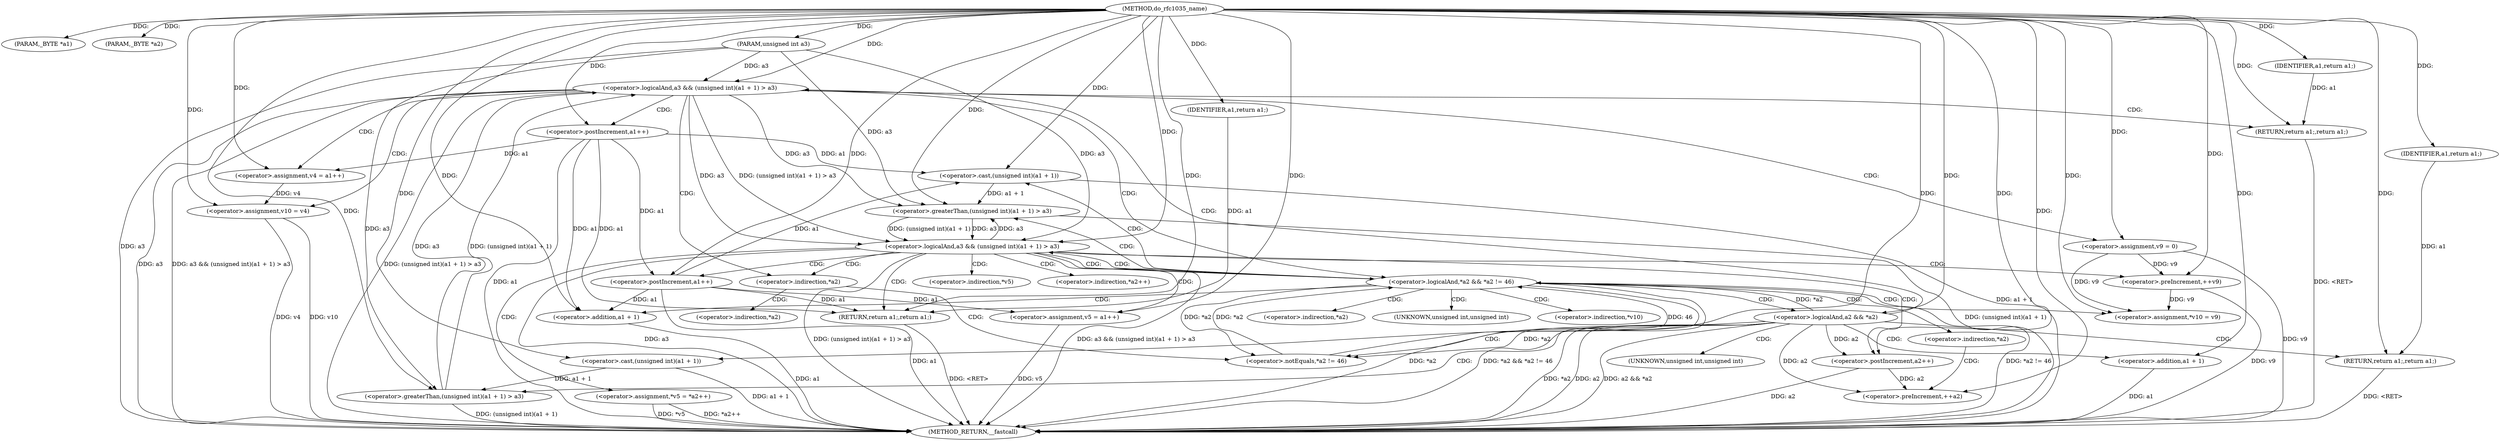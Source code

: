 digraph do_rfc1035_name {  
"1000105" [label = "(METHOD,do_rfc1035_name)" ]
"1000186" [label = "(METHOD_RETURN,__fastcall)" ]
"1000106" [label = "(PARAM,_BYTE *a1)" ]
"1000107" [label = "(PARAM,_BYTE *a2)" ]
"1000108" [label = "(PARAM,unsigned int a3)" ]
"1000115" [label = "(<operator>.logicalAnd,a2 && *a2)" ]
"1000121" [label = "(<operator>.logicalAnd,a3 && (unsigned int)(a1 + 1) > a3)" ]
"1000123" [label = "(<operator>.greaterThan,(unsigned int)(a1 + 1) > a3)" ]
"1000124" [label = "(<operator>.cast,(unsigned int)(a1 + 1))" ]
"1000126" [label = "(<operator>.addition,a1 + 1)" ]
"1000130" [label = "(RETURN,return a1;,return a1;)" ]
"1000131" [label = "(IDENTIFIER,a1,return a1;)" ]
"1000132" [label = "(<operator>.assignment,v4 = a1++)" ]
"1000134" [label = "(<operator>.postIncrement,a1++)" ]
"1000136" [label = "(<operator>.assignment,v10 = v4)" ]
"1000139" [label = "(<operator>.assignment,v9 = 0)" ]
"1000143" [label = "(<operator>.logicalAnd,*a2 && *a2 != 46)" ]
"1000146" [label = "(<operator>.notEquals,*a2 != 46)" ]
"1000152" [label = "(<operator>.logicalAnd,a3 && (unsigned int)(a1 + 1) > a3)" ]
"1000154" [label = "(<operator>.greaterThan,(unsigned int)(a1 + 1) > a3)" ]
"1000155" [label = "(<operator>.cast,(unsigned int)(a1 + 1))" ]
"1000157" [label = "(<operator>.addition,a1 + 1)" ]
"1000161" [label = "(RETURN,return a1;,return a1;)" ]
"1000162" [label = "(IDENTIFIER,a1,return a1;)" ]
"1000163" [label = "(<operator>.assignment,v5 = a1++)" ]
"1000165" [label = "(<operator>.postIncrement,a1++)" ]
"1000167" [label = "(<operator>.assignment,*v5 = *a2++)" ]
"1000171" [label = "(<operator>.postIncrement,a2++)" ]
"1000173" [label = "(<operator>.preIncrement,++v9)" ]
"1000175" [label = "(<operator>.assignment,*v10 = v9)" ]
"1000182" [label = "(<operator>.preIncrement,++a2)" ]
"1000184" [label = "(RETURN,return a1;,return a1;)" ]
"1000185" [label = "(IDENTIFIER,a1,return a1;)" ]
"1000117" [label = "(<operator>.indirection,*a2)" ]
"1000125" [label = "(UNKNOWN,unsigned int,unsigned int)" ]
"1000144" [label = "(<operator>.indirection,*a2)" ]
"1000147" [label = "(<operator>.indirection,*a2)" ]
"1000156" [label = "(UNKNOWN,unsigned int,unsigned int)" ]
"1000168" [label = "(<operator>.indirection,*v5)" ]
"1000170" [label = "(<operator>.indirection,*a2++)" ]
"1000176" [label = "(<operator>.indirection,*v10)" ]
"1000180" [label = "(<operator>.indirection,*a2)" ]
  "1000184" -> "1000186"  [ label = "DDG: <RET>"] 
  "1000130" -> "1000186"  [ label = "DDG: <RET>"] 
  "1000161" -> "1000186"  [ label = "DDG: <RET>"] 
  "1000165" -> "1000186"  [ label = "DDG: a1"] 
  "1000121" -> "1000186"  [ label = "DDG: a3"] 
  "1000155" -> "1000186"  [ label = "DDG: a1 + 1"] 
  "1000152" -> "1000186"  [ label = "DDG: a3"] 
  "1000154" -> "1000186"  [ label = "DDG: (unsigned int)(a1 + 1)"] 
  "1000136" -> "1000186"  [ label = "DDG: v4"] 
  "1000167" -> "1000186"  [ label = "DDG: *a2++"] 
  "1000139" -> "1000186"  [ label = "DDG: v9"] 
  "1000171" -> "1000186"  [ label = "DDG: a2"] 
  "1000163" -> "1000186"  [ label = "DDG: v5"] 
  "1000143" -> "1000186"  [ label = "DDG: *a2"] 
  "1000143" -> "1000186"  [ label = "DDG: *a2 && *a2 != 46"] 
  "1000115" -> "1000186"  [ label = "DDG: *a2"] 
  "1000126" -> "1000186"  [ label = "DDG: a1"] 
  "1000173" -> "1000186"  [ label = "DDG: v9"] 
  "1000123" -> "1000186"  [ label = "DDG: (unsigned int)(a1 + 1)"] 
  "1000152" -> "1000186"  [ label = "DDG: a3 && (unsigned int)(a1 + 1) > a3"] 
  "1000121" -> "1000186"  [ label = "DDG: a3 && (unsigned int)(a1 + 1) > a3"] 
  "1000136" -> "1000186"  [ label = "DDG: v10"] 
  "1000157" -> "1000186"  [ label = "DDG: a1"] 
  "1000115" -> "1000186"  [ label = "DDG: a2"] 
  "1000115" -> "1000186"  [ label = "DDG: a2 && *a2"] 
  "1000134" -> "1000186"  [ label = "DDG: a1"] 
  "1000124" -> "1000186"  [ label = "DDG: a1 + 1"] 
  "1000152" -> "1000186"  [ label = "DDG: (unsigned int)(a1 + 1) > a3"] 
  "1000143" -> "1000186"  [ label = "DDG: *a2 != 46"] 
  "1000121" -> "1000186"  [ label = "DDG: (unsigned int)(a1 + 1) > a3"] 
  "1000167" -> "1000186"  [ label = "DDG: *v5"] 
  "1000108" -> "1000186"  [ label = "DDG: a3"] 
  "1000105" -> "1000106"  [ label = "DDG: "] 
  "1000105" -> "1000107"  [ label = "DDG: "] 
  "1000105" -> "1000108"  [ label = "DDG: "] 
  "1000105" -> "1000115"  [ label = "DDG: "] 
  "1000123" -> "1000121"  [ label = "DDG: a3"] 
  "1000108" -> "1000121"  [ label = "DDG: a3"] 
  "1000105" -> "1000121"  [ label = "DDG: "] 
  "1000123" -> "1000121"  [ label = "DDG: (unsigned int)(a1 + 1)"] 
  "1000124" -> "1000123"  [ label = "DDG: a1 + 1"] 
  "1000105" -> "1000124"  [ label = "DDG: "] 
  "1000105" -> "1000126"  [ label = "DDG: "] 
  "1000108" -> "1000123"  [ label = "DDG: a3"] 
  "1000105" -> "1000123"  [ label = "DDG: "] 
  "1000131" -> "1000130"  [ label = "DDG: a1"] 
  "1000105" -> "1000130"  [ label = "DDG: "] 
  "1000105" -> "1000131"  [ label = "DDG: "] 
  "1000105" -> "1000132"  [ label = "DDG: "] 
  "1000134" -> "1000132"  [ label = "DDG: a1"] 
  "1000105" -> "1000134"  [ label = "DDG: "] 
  "1000132" -> "1000136"  [ label = "DDG: v4"] 
  "1000105" -> "1000136"  [ label = "DDG: "] 
  "1000105" -> "1000139"  [ label = "DDG: "] 
  "1000115" -> "1000143"  [ label = "DDG: *a2"] 
  "1000146" -> "1000143"  [ label = "DDG: *a2"] 
  "1000146" -> "1000143"  [ label = "DDG: 46"] 
  "1000143" -> "1000146"  [ label = "DDG: *a2"] 
  "1000115" -> "1000146"  [ label = "DDG: *a2"] 
  "1000105" -> "1000146"  [ label = "DDG: "] 
  "1000121" -> "1000152"  [ label = "DDG: a3"] 
  "1000154" -> "1000152"  [ label = "DDG: a3"] 
  "1000108" -> "1000152"  [ label = "DDG: a3"] 
  "1000105" -> "1000152"  [ label = "DDG: "] 
  "1000121" -> "1000152"  [ label = "DDG: (unsigned int)(a1 + 1) > a3"] 
  "1000154" -> "1000152"  [ label = "DDG: (unsigned int)(a1 + 1)"] 
  "1000155" -> "1000154"  [ label = "DDG: a1 + 1"] 
  "1000165" -> "1000155"  [ label = "DDG: a1"] 
  "1000134" -> "1000155"  [ label = "DDG: a1"] 
  "1000105" -> "1000155"  [ label = "DDG: "] 
  "1000165" -> "1000157"  [ label = "DDG: a1"] 
  "1000134" -> "1000157"  [ label = "DDG: a1"] 
  "1000105" -> "1000157"  [ label = "DDG: "] 
  "1000121" -> "1000154"  [ label = "DDG: a3"] 
  "1000152" -> "1000154"  [ label = "DDG: a3"] 
  "1000108" -> "1000154"  [ label = "DDG: a3"] 
  "1000105" -> "1000154"  [ label = "DDG: "] 
  "1000162" -> "1000161"  [ label = "DDG: a1"] 
  "1000165" -> "1000161"  [ label = "DDG: a1"] 
  "1000134" -> "1000161"  [ label = "DDG: a1"] 
  "1000105" -> "1000161"  [ label = "DDG: "] 
  "1000105" -> "1000162"  [ label = "DDG: "] 
  "1000105" -> "1000163"  [ label = "DDG: "] 
  "1000165" -> "1000163"  [ label = "DDG: a1"] 
  "1000134" -> "1000165"  [ label = "DDG: a1"] 
  "1000105" -> "1000165"  [ label = "DDG: "] 
  "1000115" -> "1000171"  [ label = "DDG: a2"] 
  "1000105" -> "1000171"  [ label = "DDG: "] 
  "1000139" -> "1000173"  [ label = "DDG: v9"] 
  "1000105" -> "1000173"  [ label = "DDG: "] 
  "1000173" -> "1000175"  [ label = "DDG: v9"] 
  "1000139" -> "1000175"  [ label = "DDG: v9"] 
  "1000105" -> "1000175"  [ label = "DDG: "] 
  "1000115" -> "1000182"  [ label = "DDG: a2"] 
  "1000171" -> "1000182"  [ label = "DDG: a2"] 
  "1000105" -> "1000182"  [ label = "DDG: "] 
  "1000185" -> "1000184"  [ label = "DDG: a1"] 
  "1000105" -> "1000184"  [ label = "DDG: "] 
  "1000105" -> "1000185"  [ label = "DDG: "] 
  "1000115" -> "1000184"  [ label = "CDG: "] 
  "1000115" -> "1000121"  [ label = "CDG: "] 
  "1000115" -> "1000126"  [ label = "CDG: "] 
  "1000115" -> "1000125"  [ label = "CDG: "] 
  "1000115" -> "1000124"  [ label = "CDG: "] 
  "1000115" -> "1000123"  [ label = "CDG: "] 
  "1000121" -> "1000144"  [ label = "CDG: "] 
  "1000121" -> "1000143"  [ label = "CDG: "] 
  "1000121" -> "1000139"  [ label = "CDG: "] 
  "1000121" -> "1000136"  [ label = "CDG: "] 
  "1000121" -> "1000134"  [ label = "CDG: "] 
  "1000121" -> "1000132"  [ label = "CDG: "] 
  "1000121" -> "1000130"  [ label = "CDG: "] 
  "1000143" -> "1000176"  [ label = "CDG: "] 
  "1000143" -> "1000175"  [ label = "CDG: "] 
  "1000143" -> "1000180"  [ label = "CDG: "] 
  "1000143" -> "1000115"  [ label = "CDG: "] 
  "1000143" -> "1000152"  [ label = "CDG: "] 
  "1000143" -> "1000117"  [ label = "CDG: "] 
  "1000143" -> "1000157"  [ label = "CDG: "] 
  "1000143" -> "1000156"  [ label = "CDG: "] 
  "1000143" -> "1000155"  [ label = "CDG: "] 
  "1000143" -> "1000154"  [ label = "CDG: "] 
  "1000144" -> "1000147"  [ label = "CDG: "] 
  "1000144" -> "1000146"  [ label = "CDG: "] 
  "1000152" -> "1000173"  [ label = "CDG: "] 
  "1000152" -> "1000171"  [ label = "CDG: "] 
  "1000152" -> "1000170"  [ label = "CDG: "] 
  "1000152" -> "1000168"  [ label = "CDG: "] 
  "1000152" -> "1000167"  [ label = "CDG: "] 
  "1000152" -> "1000165"  [ label = "CDG: "] 
  "1000152" -> "1000163"  [ label = "CDG: "] 
  "1000152" -> "1000161"  [ label = "CDG: "] 
  "1000152" -> "1000144"  [ label = "CDG: "] 
  "1000152" -> "1000143"  [ label = "CDG: "] 
  "1000180" -> "1000182"  [ label = "CDG: "] 
}
